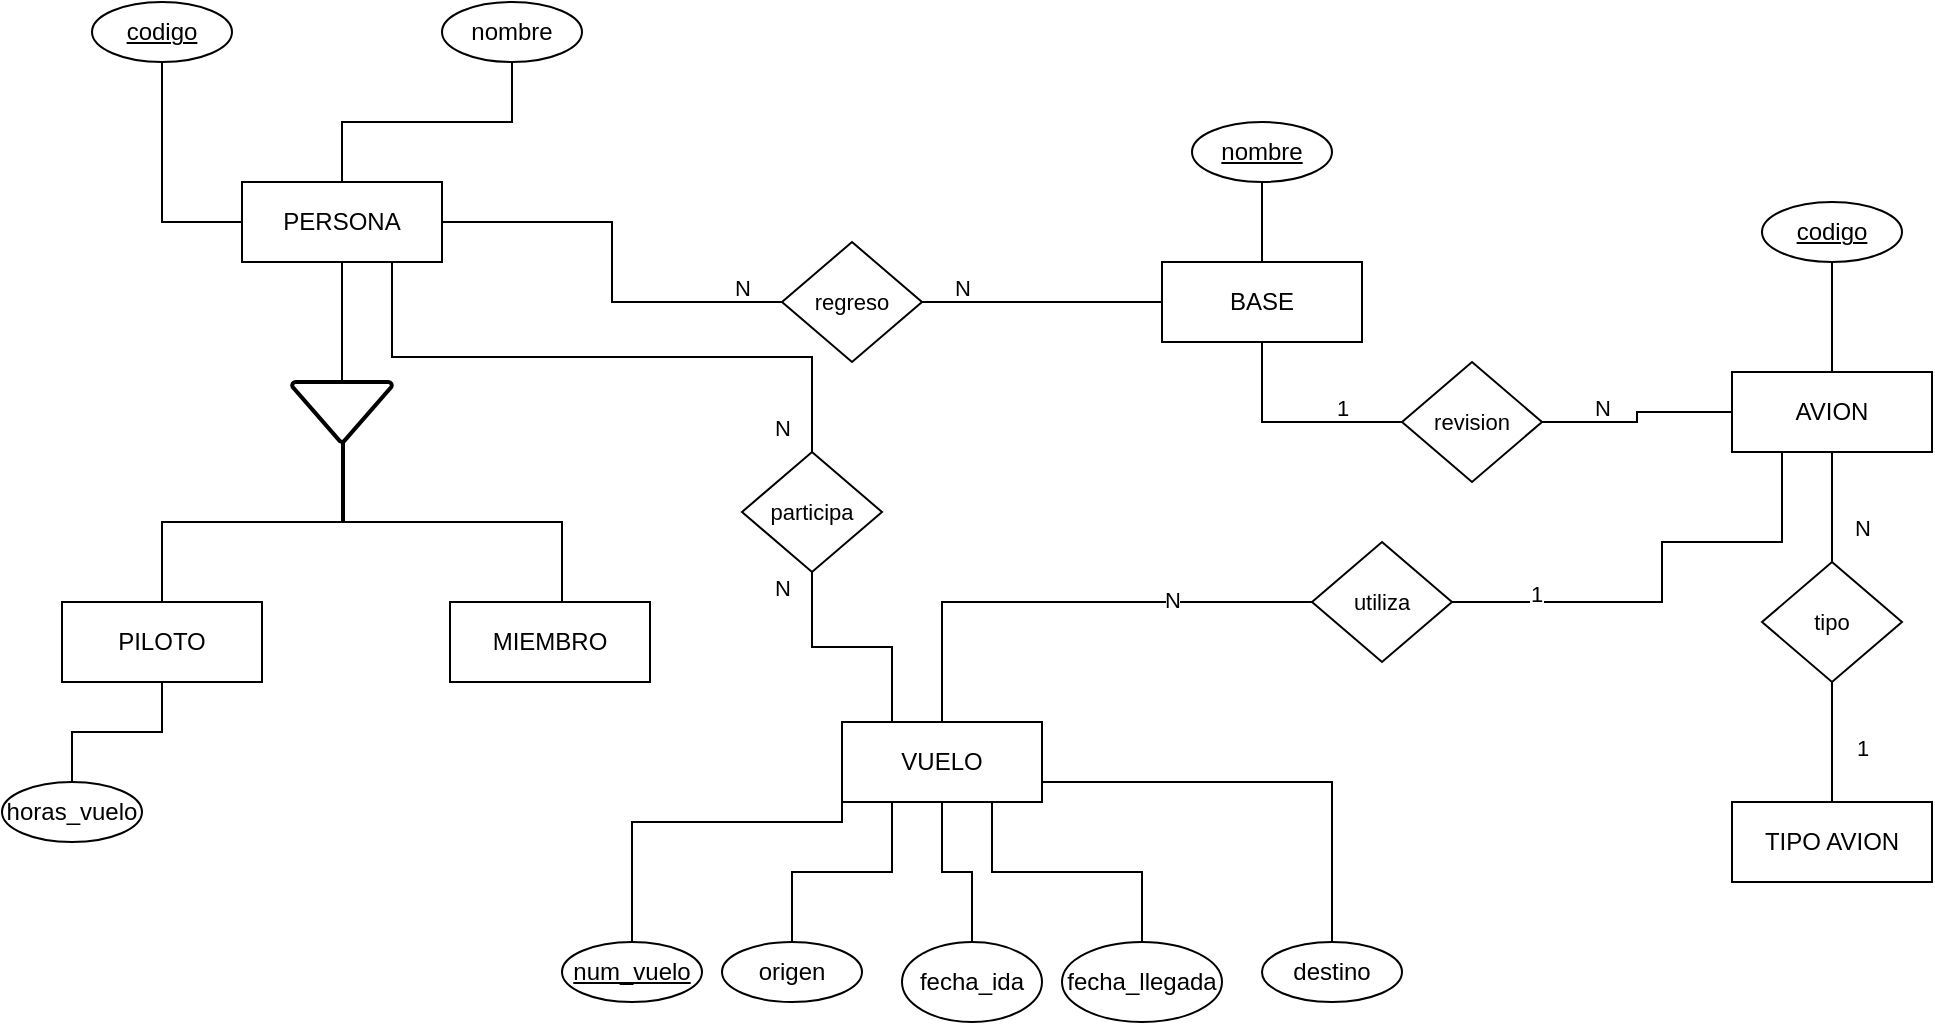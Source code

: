 <mxfile version="22.1.18" type="google">
  <diagram name="Página-1" id="ry2QwG4_BVYV4VYMUFOR">
    <mxGraphModel grid="1" page="1" gridSize="10" guides="1" tooltips="1" connect="1" arrows="1" fold="1" pageScale="1" pageWidth="827" pageHeight="1169" math="0" shadow="0">
      <root>
        <mxCell id="0" />
        <mxCell id="1" parent="0" />
        <mxCell id="8cNiGGyFjjtaueNo4tWh-2" style="edgeStyle=orthogonalEdgeStyle;rounded=0;orthogonalLoop=1;jettySize=auto;html=1;endArrow=none;endFill=0;" edge="1" parent="1" source="8cNiGGyFjjtaueNo4tWh-4">
          <mxGeometry relative="1" as="geometry">
            <mxPoint x="260" y="230" as="targetPoint" />
            <Array as="points">
              <mxPoint x="370" y="280" />
              <mxPoint x="261" y="280" />
            </Array>
          </mxGeometry>
        </mxCell>
        <mxCell id="8cNiGGyFjjtaueNo4tWh-4" value="MIEMBRO" style="whiteSpace=wrap;html=1;align=center;" vertex="1" parent="1">
          <mxGeometry x="314" y="320" width="100" height="40" as="geometry" />
        </mxCell>
        <mxCell id="8cNiGGyFjjtaueNo4tWh-6" value="PILOTO" style="whiteSpace=wrap;html=1;align=center;" vertex="1" parent="1">
          <mxGeometry x="120" y="320" width="100" height="40" as="geometry" />
        </mxCell>
        <mxCell id="8cNiGGyFjjtaueNo4tWh-47" style="edgeStyle=orthogonalEdgeStyle;shape=connector;rounded=0;orthogonalLoop=1;jettySize=auto;html=1;exitX=0.5;exitY=0;exitDx=0;exitDy=0;entryX=0.5;entryY=1;entryDx=0;entryDy=0;labelBackgroundColor=default;strokeColor=default;align=center;verticalAlign=middle;fontFamily=Helvetica;fontSize=11;fontColor=default;endArrow=none;endFill=0;" edge="1" parent="1" source="8cNiGGyFjjtaueNo4tWh-7" target="8cNiGGyFjjtaueNo4tWh-46">
          <mxGeometry relative="1" as="geometry" />
        </mxCell>
        <mxCell id="8cNiGGyFjjtaueNo4tWh-62" style="edgeStyle=orthogonalEdgeStyle;shape=connector;rounded=0;orthogonalLoop=1;jettySize=auto;html=1;exitX=0.5;exitY=1;exitDx=0;exitDy=0;entryX=0;entryY=0.5;entryDx=0;entryDy=0;labelBackgroundColor=default;strokeColor=default;align=center;verticalAlign=middle;fontFamily=Helvetica;fontSize=11;fontColor=default;endArrow=none;endFill=0;" edge="1" parent="1" source="8cNiGGyFjjtaueNo4tWh-7" target="8cNiGGyFjjtaueNo4tWh-61">
          <mxGeometry relative="1" as="geometry" />
        </mxCell>
        <mxCell id="8cNiGGyFjjtaueNo4tWh-7" value="BASE" style="whiteSpace=wrap;html=1;align=center;" vertex="1" parent="1">
          <mxGeometry x="670" y="150" width="100" height="40" as="geometry" />
        </mxCell>
        <mxCell id="8cNiGGyFjjtaueNo4tWh-8" style="edgeStyle=orthogonalEdgeStyle;rounded=0;orthogonalLoop=1;jettySize=auto;html=1;exitX=0.5;exitY=1;exitDx=0;exitDy=0;endArrow=none;endFill=0;" edge="1" parent="1" source="8cNiGGyFjjtaueNo4tWh-11" target="8cNiGGyFjjtaueNo4tWh-12">
          <mxGeometry relative="1" as="geometry" />
        </mxCell>
        <mxCell id="8cNiGGyFjjtaueNo4tWh-9" style="edgeStyle=orthogonalEdgeStyle;shape=connector;rounded=0;orthogonalLoop=1;jettySize=auto;html=1;exitX=1;exitY=0.5;exitDx=0;exitDy=0;entryX=0;entryY=0.5;entryDx=0;entryDy=0;labelBackgroundColor=default;strokeColor=default;align=center;verticalAlign=middle;fontFamily=Helvetica;fontSize=11;fontColor=default;endArrow=none;endFill=0;" edge="1" parent="1" source="8cNiGGyFjjtaueNo4tWh-11" target="8cNiGGyFjjtaueNo4tWh-27">
          <mxGeometry relative="1" as="geometry" />
        </mxCell>
        <mxCell id="8cNiGGyFjjtaueNo4tWh-71" style="edgeStyle=orthogonalEdgeStyle;shape=connector;rounded=0;orthogonalLoop=1;jettySize=auto;html=1;exitX=0.75;exitY=1;exitDx=0;exitDy=0;labelBackgroundColor=default;strokeColor=default;align=center;verticalAlign=middle;fontFamily=Helvetica;fontSize=11;fontColor=default;endArrow=none;endFill=0;entryX=0.5;entryY=0;entryDx=0;entryDy=0;" edge="1" parent="1" source="8cNiGGyFjjtaueNo4tWh-11" target="8cNiGGyFjjtaueNo4tWh-72">
          <mxGeometry relative="1" as="geometry">
            <mxPoint x="500" y="280" as="targetPoint" />
          </mxGeometry>
        </mxCell>
        <mxCell id="8cNiGGyFjjtaueNo4tWh-11" value="PERSONA" style="whiteSpace=wrap;html=1;align=center;" vertex="1" parent="1">
          <mxGeometry x="210" y="110" width="100" height="40" as="geometry" />
        </mxCell>
        <mxCell id="8cNiGGyFjjtaueNo4tWh-12" value="" style="strokeWidth=2;html=1;shape=mxgraph.flowchart.merge_or_storage;whiteSpace=wrap;" vertex="1" parent="1">
          <mxGeometry x="235" y="210" width="50" height="30" as="geometry" />
        </mxCell>
        <mxCell id="8cNiGGyFjjtaueNo4tWh-13" style="edgeStyle=orthogonalEdgeStyle;rounded=0;orthogonalLoop=1;jettySize=auto;html=1;exitX=0.5;exitY=0;exitDx=0;exitDy=0;entryX=0.5;entryY=1;entryDx=0;entryDy=0;entryPerimeter=0;endArrow=none;endFill=0;" edge="1" parent="1" source="8cNiGGyFjjtaueNo4tWh-6" target="8cNiGGyFjjtaueNo4tWh-12">
          <mxGeometry relative="1" as="geometry" />
        </mxCell>
        <mxCell id="8cNiGGyFjjtaueNo4tWh-20" value="" style="edgeStyle=orthogonalEdgeStyle;rounded=0;orthogonalLoop=1;jettySize=auto;html=1;endArrow=none;endFill=0;" edge="1" parent="1" source="8cNiGGyFjjtaueNo4tWh-21" target="8cNiGGyFjjtaueNo4tWh-11">
          <mxGeometry relative="1" as="geometry" />
        </mxCell>
        <mxCell id="8cNiGGyFjjtaueNo4tWh-21" value="nombre" style="ellipse;whiteSpace=wrap;html=1;" vertex="1" parent="1">
          <mxGeometry x="310" y="20" width="70" height="30" as="geometry" />
        </mxCell>
        <mxCell id="8cNiGGyFjjtaueNo4tWh-22" style="edgeStyle=orthogonalEdgeStyle;rounded=0;orthogonalLoop=1;jettySize=auto;html=1;exitX=0.5;exitY=1;exitDx=0;exitDy=0;entryX=0;entryY=0.5;entryDx=0;entryDy=0;endArrow=none;endFill=0;" edge="1" parent="1" source="8cNiGGyFjjtaueNo4tWh-23" target="8cNiGGyFjjtaueNo4tWh-11">
          <mxGeometry relative="1" as="geometry" />
        </mxCell>
        <mxCell id="8cNiGGyFjjtaueNo4tWh-23" value="&lt;u&gt;codigo&lt;/u&gt;" style="ellipse;whiteSpace=wrap;html=1;" vertex="1" parent="1">
          <mxGeometry x="135" y="20" width="70" height="30" as="geometry" />
        </mxCell>
        <mxCell id="8cNiGGyFjjtaueNo4tWh-26" style="edgeStyle=orthogonalEdgeStyle;shape=connector;rounded=0;orthogonalLoop=1;jettySize=auto;html=1;exitX=1;exitY=0.5;exitDx=0;exitDy=0;entryX=0;entryY=0.5;entryDx=0;entryDy=0;labelBackgroundColor=default;strokeColor=default;align=center;verticalAlign=middle;fontFamily=Helvetica;fontSize=11;fontColor=default;endArrow=none;endFill=0;" edge="1" parent="1" source="8cNiGGyFjjtaueNo4tWh-27" target="8cNiGGyFjjtaueNo4tWh-7">
          <mxGeometry relative="1" as="geometry" />
        </mxCell>
        <mxCell id="8cNiGGyFjjtaueNo4tWh-27" value="regreso" style="shape=rhombus;perimeter=rhombusPerimeter;whiteSpace=wrap;html=1;align=center;fontFamily=Helvetica;fontSize=11;fontColor=default;" vertex="1" parent="1">
          <mxGeometry x="480" y="140" width="70" height="60" as="geometry" />
        </mxCell>
        <mxCell id="8cNiGGyFjjtaueNo4tWh-28" value="N" style="text;html=1;align=center;verticalAlign=middle;resizable=0;points=[];autosize=1;strokeColor=none;fillColor=none;fontSize=11;fontFamily=Helvetica;fontColor=default;" vertex="1" parent="1">
          <mxGeometry x="445" y="148" width="30" height="30" as="geometry" />
        </mxCell>
        <mxCell id="8cNiGGyFjjtaueNo4tWh-29" value="N" style="text;html=1;align=center;verticalAlign=middle;resizable=0;points=[];autosize=1;strokeColor=none;fillColor=none;fontSize=11;fontFamily=Helvetica;fontColor=default;" vertex="1" parent="1">
          <mxGeometry x="555" y="148" width="30" height="30" as="geometry" />
        </mxCell>
        <mxCell id="8cNiGGyFjjtaueNo4tWh-33" style="edgeStyle=orthogonalEdgeStyle;shape=connector;rounded=0;orthogonalLoop=1;jettySize=auto;html=1;exitX=0.5;exitY=0;exitDx=0;exitDy=0;entryX=0.5;entryY=1;entryDx=0;entryDy=0;labelBackgroundColor=default;strokeColor=default;align=center;verticalAlign=middle;fontFamily=Helvetica;fontSize=11;fontColor=default;endArrow=none;endFill=0;" edge="1" parent="1" source="8cNiGGyFjjtaueNo4tWh-32" target="8cNiGGyFjjtaueNo4tWh-6">
          <mxGeometry relative="1" as="geometry" />
        </mxCell>
        <mxCell id="8cNiGGyFjjtaueNo4tWh-32" value="horas_vuelo" style="ellipse;whiteSpace=wrap;html=1;" vertex="1" parent="1">
          <mxGeometry x="90" y="410" width="70" height="30" as="geometry" />
        </mxCell>
        <mxCell id="8cNiGGyFjjtaueNo4tWh-35" value="&lt;u&gt;num_vuelo&lt;/u&gt;" style="ellipse;whiteSpace=wrap;html=1;" vertex="1" parent="1">
          <mxGeometry x="370" y="490" width="70" height="30" as="geometry" />
        </mxCell>
        <mxCell id="8cNiGGyFjjtaueNo4tWh-46" value="nombre" style="ellipse;whiteSpace=wrap;html=1;fontStyle=4" vertex="1" parent="1">
          <mxGeometry x="685" y="80" width="70" height="30" as="geometry" />
        </mxCell>
        <mxCell id="8cNiGGyFjjtaueNo4tWh-50" style="edgeStyle=orthogonalEdgeStyle;shape=connector;rounded=0;orthogonalLoop=1;jettySize=auto;html=1;exitX=0.5;exitY=0;exitDx=0;exitDy=0;entryX=0.5;entryY=1;entryDx=0;entryDy=0;labelBackgroundColor=default;strokeColor=default;align=center;verticalAlign=middle;fontFamily=Helvetica;fontSize=11;fontColor=default;endArrow=none;endFill=0;" edge="1" parent="1" source="8cNiGGyFjjtaueNo4tWh-48" target="8cNiGGyFjjtaueNo4tWh-49">
          <mxGeometry relative="1" as="geometry" />
        </mxCell>
        <mxCell id="8cNiGGyFjjtaueNo4tWh-56" style="edgeStyle=orthogonalEdgeStyle;shape=connector;rounded=0;orthogonalLoop=1;jettySize=auto;html=1;exitX=0.5;exitY=1;exitDx=0;exitDy=0;labelBackgroundColor=default;strokeColor=default;align=center;verticalAlign=middle;fontFamily=Helvetica;fontSize=11;fontColor=default;endArrow=none;endFill=0;" edge="1" parent="1" source="8cNiGGyFjjtaueNo4tWh-48" target="8cNiGGyFjjtaueNo4tWh-55">
          <mxGeometry relative="1" as="geometry" />
        </mxCell>
        <mxCell id="8cNiGGyFjjtaueNo4tWh-66" style="edgeStyle=orthogonalEdgeStyle;shape=connector;rounded=0;orthogonalLoop=1;jettySize=auto;html=1;exitX=0.25;exitY=1;exitDx=0;exitDy=0;labelBackgroundColor=default;strokeColor=default;align=center;verticalAlign=middle;fontFamily=Helvetica;fontSize=11;fontColor=default;endArrow=none;endFill=0;entryX=1;entryY=0.5;entryDx=0;entryDy=0;" edge="1" parent="1" source="8cNiGGyFjjtaueNo4tWh-48" target="8cNiGGyFjjtaueNo4tWh-67">
          <mxGeometry relative="1" as="geometry">
            <mxPoint x="890" y="340" as="targetPoint" />
            <Array as="points">
              <mxPoint x="980" y="290" />
              <mxPoint x="920" y="290" />
              <mxPoint x="920" y="320" />
            </Array>
          </mxGeometry>
        </mxCell>
        <mxCell id="8cNiGGyFjjtaueNo4tWh-70" value="1" style="edgeLabel;html=1;align=center;verticalAlign=middle;resizable=0;points=[];fontSize=11;fontFamily=Helvetica;fontColor=default;" connectable="0" vertex="1" parent="8cNiGGyFjjtaueNo4tWh-66">
          <mxGeometry x="0.65" y="-4" relative="1" as="geometry">
            <mxPoint as="offset" />
          </mxGeometry>
        </mxCell>
        <mxCell id="8cNiGGyFjjtaueNo4tWh-48" value="AVION" style="whiteSpace=wrap;html=1;align=center;" vertex="1" parent="1">
          <mxGeometry x="955" y="205" width="100" height="40" as="geometry" />
        </mxCell>
        <mxCell id="8cNiGGyFjjtaueNo4tWh-49" value="codigo" style="ellipse;whiteSpace=wrap;html=1;fontStyle=4" vertex="1" parent="1">
          <mxGeometry x="970" y="120" width="70" height="30" as="geometry" />
        </mxCell>
        <mxCell id="8cNiGGyFjjtaueNo4tWh-51" value="TIPO AVION" style="whiteSpace=wrap;html=1;align=center;" vertex="1" parent="1">
          <mxGeometry x="955" y="420" width="100" height="40" as="geometry" />
        </mxCell>
        <mxCell id="8cNiGGyFjjtaueNo4tWh-52" value="" style="group" connectable="0" vertex="1" parent="1">
          <mxGeometry x="450" y="380" width="340" height="150" as="geometry" />
        </mxCell>
        <mxCell id="8cNiGGyFjjtaueNo4tWh-34" value="VUELO" style="whiteSpace=wrap;html=1;align=center;" vertex="1" parent="8cNiGGyFjjtaueNo4tWh-52">
          <mxGeometry x="60" width="100" height="40" as="geometry" />
        </mxCell>
        <mxCell id="8cNiGGyFjjtaueNo4tWh-41" style="edgeStyle=orthogonalEdgeStyle;shape=connector;rounded=0;orthogonalLoop=1;jettySize=auto;html=1;exitX=0.5;exitY=0;exitDx=0;exitDy=0;entryX=0;entryY=1;entryDx=0;entryDy=0;labelBackgroundColor=default;strokeColor=default;align=center;verticalAlign=middle;fontFamily=Helvetica;fontSize=11;fontColor=default;endArrow=none;endFill=0;" edge="1" parent="8cNiGGyFjjtaueNo4tWh-52" source="8cNiGGyFjjtaueNo4tWh-35" target="8cNiGGyFjjtaueNo4tWh-34">
          <mxGeometry relative="1" as="geometry">
            <Array as="points">
              <mxPoint x="-45" y="50" />
              <mxPoint x="60" y="50" />
            </Array>
          </mxGeometry>
        </mxCell>
        <mxCell id="8cNiGGyFjjtaueNo4tWh-42" style="edgeStyle=orthogonalEdgeStyle;shape=connector;rounded=0;orthogonalLoop=1;jettySize=auto;html=1;exitX=0.5;exitY=0;exitDx=0;exitDy=0;entryX=0.25;entryY=1;entryDx=0;entryDy=0;labelBackgroundColor=default;strokeColor=default;align=center;verticalAlign=middle;fontFamily=Helvetica;fontSize=11;fontColor=default;endArrow=none;endFill=0;" edge="1" parent="8cNiGGyFjjtaueNo4tWh-52" source="8cNiGGyFjjtaueNo4tWh-36" target="8cNiGGyFjjtaueNo4tWh-34">
          <mxGeometry relative="1" as="geometry" />
        </mxCell>
        <mxCell id="8cNiGGyFjjtaueNo4tWh-36" value="origen" style="ellipse;whiteSpace=wrap;html=1;" vertex="1" parent="8cNiGGyFjjtaueNo4tWh-52">
          <mxGeometry y="110" width="70" height="30" as="geometry" />
        </mxCell>
        <mxCell id="8cNiGGyFjjtaueNo4tWh-45" style="edgeStyle=orthogonalEdgeStyle;shape=connector;rounded=0;orthogonalLoop=1;jettySize=auto;html=1;exitX=0.5;exitY=0;exitDx=0;exitDy=0;entryX=1;entryY=0.75;entryDx=0;entryDy=0;labelBackgroundColor=default;strokeColor=default;align=center;verticalAlign=middle;fontFamily=Helvetica;fontSize=11;fontColor=default;endArrow=none;endFill=0;" edge="1" parent="8cNiGGyFjjtaueNo4tWh-52" source="8cNiGGyFjjtaueNo4tWh-37" target="8cNiGGyFjjtaueNo4tWh-34">
          <mxGeometry relative="1" as="geometry" />
        </mxCell>
        <mxCell id="8cNiGGyFjjtaueNo4tWh-37" value="destino" style="ellipse;whiteSpace=wrap;html=1;" vertex="1" parent="8cNiGGyFjjtaueNo4tWh-52">
          <mxGeometry x="270" y="110" width="70" height="30" as="geometry" />
        </mxCell>
        <mxCell id="8cNiGGyFjjtaueNo4tWh-43" style="edgeStyle=orthogonalEdgeStyle;shape=connector;rounded=0;orthogonalLoop=1;jettySize=auto;html=1;exitX=0.5;exitY=0;exitDx=0;exitDy=0;entryX=0.5;entryY=1;entryDx=0;entryDy=0;labelBackgroundColor=default;strokeColor=default;align=center;verticalAlign=middle;fontFamily=Helvetica;fontSize=11;fontColor=default;endArrow=none;endFill=0;" edge="1" parent="8cNiGGyFjjtaueNo4tWh-52" source="8cNiGGyFjjtaueNo4tWh-38" target="8cNiGGyFjjtaueNo4tWh-34">
          <mxGeometry relative="1" as="geometry" />
        </mxCell>
        <mxCell id="8cNiGGyFjjtaueNo4tWh-38" value="fecha_ida" style="ellipse;whiteSpace=wrap;html=1;" vertex="1" parent="8cNiGGyFjjtaueNo4tWh-52">
          <mxGeometry x="90" y="110" width="70" height="40" as="geometry" />
        </mxCell>
        <mxCell id="8cNiGGyFjjtaueNo4tWh-44" style="edgeStyle=orthogonalEdgeStyle;shape=connector;rounded=0;orthogonalLoop=1;jettySize=auto;html=1;exitX=0.5;exitY=0;exitDx=0;exitDy=0;entryX=0.75;entryY=1;entryDx=0;entryDy=0;labelBackgroundColor=default;strokeColor=default;align=center;verticalAlign=middle;fontFamily=Helvetica;fontSize=11;fontColor=default;endArrow=none;endFill=0;" edge="1" parent="8cNiGGyFjjtaueNo4tWh-52" source="8cNiGGyFjjtaueNo4tWh-39" target="8cNiGGyFjjtaueNo4tWh-34">
          <mxGeometry relative="1" as="geometry" />
        </mxCell>
        <mxCell id="8cNiGGyFjjtaueNo4tWh-39" value="fecha_llegada" style="ellipse;whiteSpace=wrap;html=1;" vertex="1" parent="8cNiGGyFjjtaueNo4tWh-52">
          <mxGeometry x="170" y="110" width="80" height="40" as="geometry" />
        </mxCell>
        <mxCell id="8cNiGGyFjjtaueNo4tWh-57" style="edgeStyle=orthogonalEdgeStyle;shape=connector;rounded=0;orthogonalLoop=1;jettySize=auto;html=1;exitX=0.5;exitY=1;exitDx=0;exitDy=0;labelBackgroundColor=default;strokeColor=default;align=center;verticalAlign=middle;fontFamily=Helvetica;fontSize=11;fontColor=default;endArrow=none;endFill=0;" edge="1" parent="1" source="8cNiGGyFjjtaueNo4tWh-55" target="8cNiGGyFjjtaueNo4tWh-51">
          <mxGeometry relative="1" as="geometry" />
        </mxCell>
        <mxCell id="8cNiGGyFjjtaueNo4tWh-55" value="tipo" style="shape=rhombus;perimeter=rhombusPerimeter;whiteSpace=wrap;html=1;align=center;fontFamily=Helvetica;fontSize=11;fontColor=default;" vertex="1" parent="1">
          <mxGeometry x="970" y="300" width="70" height="60" as="geometry" />
        </mxCell>
        <mxCell id="8cNiGGyFjjtaueNo4tWh-58" value="N" style="text;html=1;align=center;verticalAlign=middle;resizable=0;points=[];autosize=1;strokeColor=none;fillColor=none;fontSize=11;fontFamily=Helvetica;fontColor=default;" vertex="1" parent="1">
          <mxGeometry x="1005" y="268" width="30" height="30" as="geometry" />
        </mxCell>
        <mxCell id="8cNiGGyFjjtaueNo4tWh-59" value="1" style="text;html=1;align=center;verticalAlign=middle;resizable=0;points=[];autosize=1;strokeColor=none;fillColor=none;fontSize=11;fontFamily=Helvetica;fontColor=default;" vertex="1" parent="1">
          <mxGeometry x="1005" y="378" width="30" height="30" as="geometry" />
        </mxCell>
        <mxCell id="8cNiGGyFjjtaueNo4tWh-63" style="edgeStyle=orthogonalEdgeStyle;shape=connector;rounded=0;orthogonalLoop=1;jettySize=auto;html=1;exitX=1;exitY=0.5;exitDx=0;exitDy=0;entryX=0;entryY=0.5;entryDx=0;entryDy=0;labelBackgroundColor=default;strokeColor=default;align=center;verticalAlign=middle;fontFamily=Helvetica;fontSize=11;fontColor=default;endArrow=none;endFill=0;" edge="1" parent="1" source="8cNiGGyFjjtaueNo4tWh-61" target="8cNiGGyFjjtaueNo4tWh-48">
          <mxGeometry relative="1" as="geometry" />
        </mxCell>
        <mxCell id="8cNiGGyFjjtaueNo4tWh-61" value="revision" style="shape=rhombus;perimeter=rhombusPerimeter;whiteSpace=wrap;html=1;align=center;fontFamily=Helvetica;fontSize=11;fontColor=default;" vertex="1" parent="1">
          <mxGeometry x="790" y="200" width="70" height="60" as="geometry" />
        </mxCell>
        <mxCell id="8cNiGGyFjjtaueNo4tWh-64" value="1" style="text;html=1;align=center;verticalAlign=middle;resizable=0;points=[];autosize=1;strokeColor=none;fillColor=none;fontSize=11;fontFamily=Helvetica;fontColor=default;" vertex="1" parent="1">
          <mxGeometry x="745" y="208" width="30" height="30" as="geometry" />
        </mxCell>
        <mxCell id="8cNiGGyFjjtaueNo4tWh-65" value="N" style="text;html=1;align=center;verticalAlign=middle;resizable=0;points=[];autosize=1;strokeColor=none;fillColor=none;fontSize=11;fontFamily=Helvetica;fontColor=default;" vertex="1" parent="1">
          <mxGeometry x="875" y="208" width="30" height="30" as="geometry" />
        </mxCell>
        <mxCell id="8cNiGGyFjjtaueNo4tWh-67" value="utiliza" style="shape=rhombus;perimeter=rhombusPerimeter;whiteSpace=wrap;html=1;align=center;fontFamily=Helvetica;fontSize=11;fontColor=default;" vertex="1" parent="1">
          <mxGeometry x="745" y="290" width="70" height="60" as="geometry" />
        </mxCell>
        <mxCell id="8cNiGGyFjjtaueNo4tWh-68" style="edgeStyle=orthogonalEdgeStyle;shape=connector;rounded=0;orthogonalLoop=1;jettySize=auto;html=1;entryX=0;entryY=0.5;entryDx=0;entryDy=0;labelBackgroundColor=default;strokeColor=default;align=center;verticalAlign=middle;fontFamily=Helvetica;fontSize=11;fontColor=default;endArrow=none;endFill=0;" edge="1" parent="1" source="8cNiGGyFjjtaueNo4tWh-34" target="8cNiGGyFjjtaueNo4tWh-67">
          <mxGeometry relative="1" as="geometry">
            <Array as="points">
              <mxPoint x="560" y="320" />
            </Array>
          </mxGeometry>
        </mxCell>
        <mxCell id="8cNiGGyFjjtaueNo4tWh-69" value="N" style="edgeLabel;html=1;align=center;verticalAlign=middle;resizable=0;points=[];fontSize=11;fontFamily=Helvetica;fontColor=default;" connectable="0" vertex="1" parent="8cNiGGyFjjtaueNo4tWh-68">
          <mxGeometry x="0.429" y="1" relative="1" as="geometry">
            <mxPoint as="offset" />
          </mxGeometry>
        </mxCell>
        <mxCell id="8cNiGGyFjjtaueNo4tWh-74" style="edgeStyle=orthogonalEdgeStyle;shape=connector;rounded=0;orthogonalLoop=1;jettySize=auto;html=1;exitX=0.5;exitY=1;exitDx=0;exitDy=0;entryX=0.25;entryY=0;entryDx=0;entryDy=0;labelBackgroundColor=default;strokeColor=default;align=center;verticalAlign=middle;fontFamily=Helvetica;fontSize=11;fontColor=default;endArrow=none;endFill=0;" edge="1" parent="1" source="8cNiGGyFjjtaueNo4tWh-72" target="8cNiGGyFjjtaueNo4tWh-34">
          <mxGeometry relative="1" as="geometry" />
        </mxCell>
        <mxCell id="8cNiGGyFjjtaueNo4tWh-72" value="participa" style="shape=rhombus;perimeter=rhombusPerimeter;whiteSpace=wrap;html=1;align=center;fontFamily=Helvetica;fontSize=11;fontColor=default;" vertex="1" parent="1">
          <mxGeometry x="460" y="245" width="70" height="60" as="geometry" />
        </mxCell>
        <mxCell id="8cNiGGyFjjtaueNo4tWh-75" value="N" style="text;html=1;align=center;verticalAlign=middle;resizable=0;points=[];autosize=1;strokeColor=none;fillColor=none;fontSize=11;fontFamily=Helvetica;fontColor=default;" vertex="1" parent="1">
          <mxGeometry x="465" y="218" width="30" height="30" as="geometry" />
        </mxCell>
        <mxCell id="8cNiGGyFjjtaueNo4tWh-76" value="N" style="text;html=1;align=center;verticalAlign=middle;resizable=0;points=[];autosize=1;strokeColor=none;fillColor=none;fontSize=11;fontFamily=Helvetica;fontColor=default;" vertex="1" parent="1">
          <mxGeometry x="465" y="298" width="30" height="30" as="geometry" />
        </mxCell>
      </root>
    </mxGraphModel>
  </diagram>
</mxfile>
